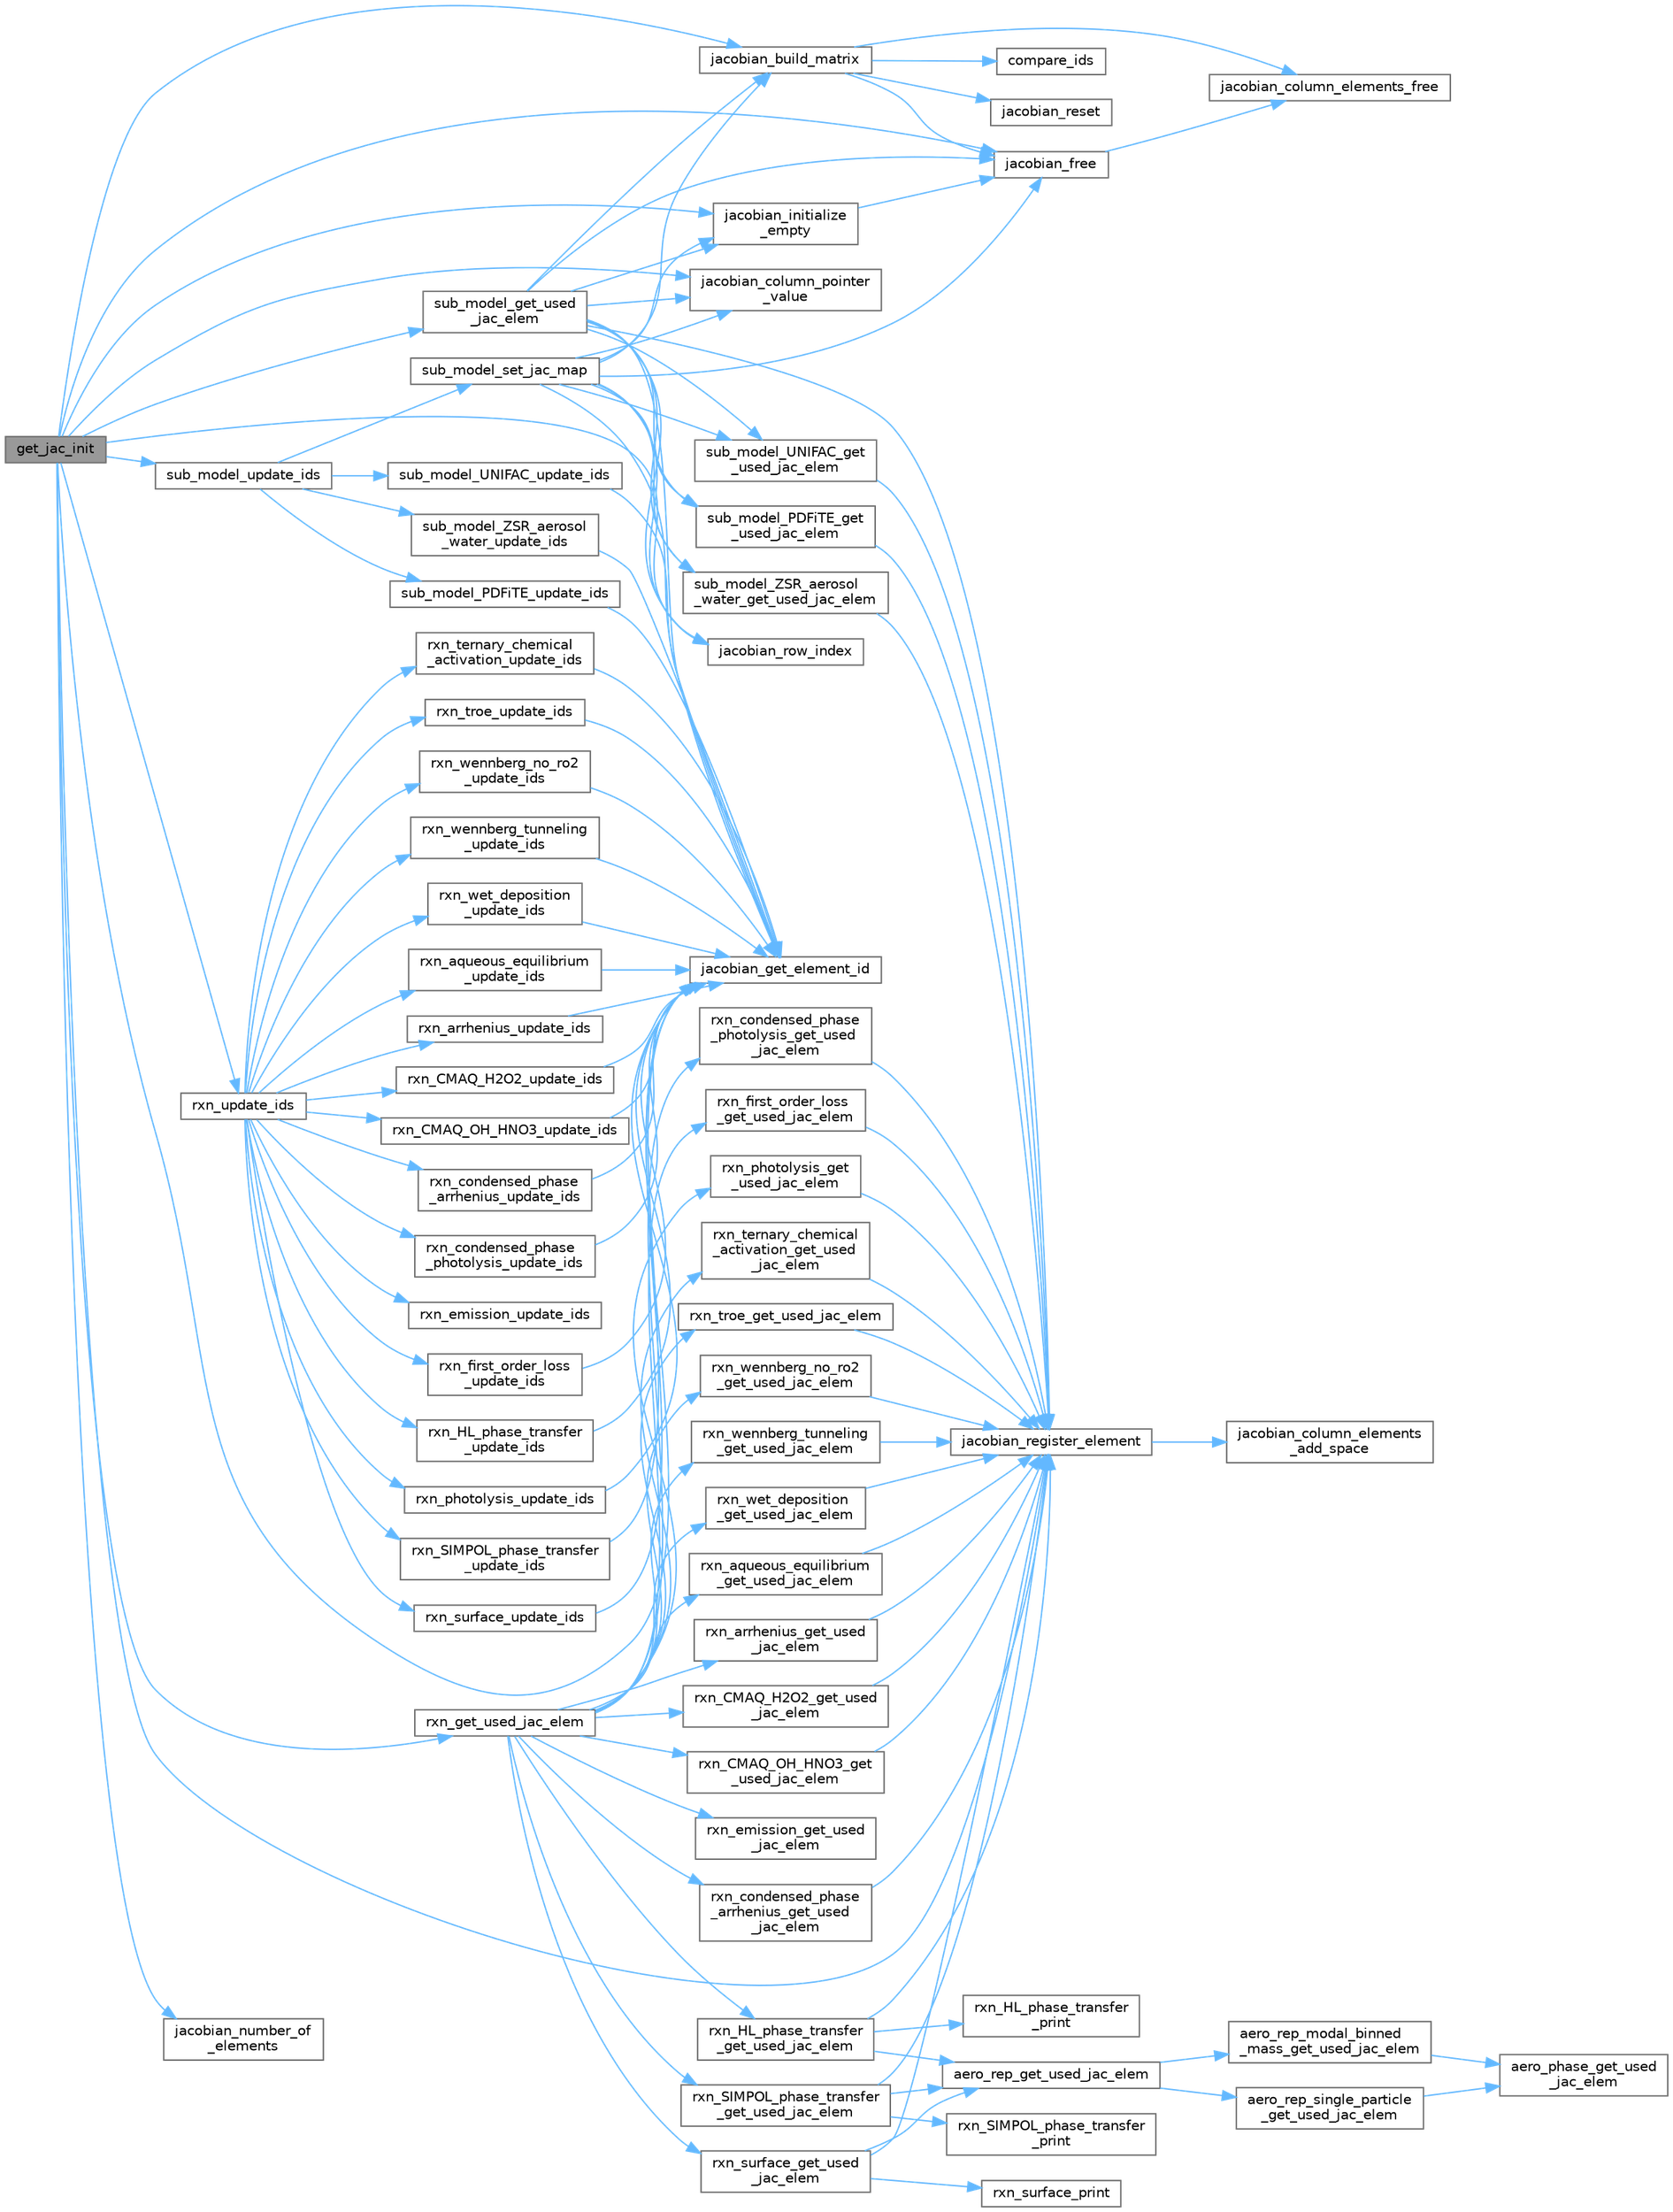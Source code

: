 digraph "get_jac_init"
{
 // LATEX_PDF_SIZE
  bgcolor="transparent";
  edge [fontname=Helvetica,fontsize=10,labelfontname=Helvetica,labelfontsize=10];
  node [fontname=Helvetica,fontsize=10,shape=box,height=0.2,width=0.4];
  rankdir="LR";
  Node1 [label="get_jac_init",height=0.2,width=0.4,color="gray40", fillcolor="grey60", style="filled", fontcolor="black",tooltip="Try to improve guesses of y sent to the linear solver."];
  Node1 -> Node2 [color="steelblue1",style="solid"];
  Node2 [label="jacobian_build_matrix",height=0.2,width=0.4,color="grey40", fillcolor="white", style="filled",URL="$_jacobian_8c.html#a2e954524b21f4e097996b2dc0d3cf999",tooltip="Builds the sparse matrix with the registered elements."];
  Node2 -> Node3 [color="steelblue1",style="solid"];
  Node3 [label="compare_ids",height=0.2,width=0.4,color="grey40", fillcolor="white", style="filled",URL="$_jacobian_8c.html#a87200e2cb129a2b8d8436848760f63d5",tooltip=" "];
  Node2 -> Node4 [color="steelblue1",style="solid"];
  Node4 [label="jacobian_column_elements_free",height=0.2,width=0.4,color="grey40", fillcolor="white", style="filled",URL="$_jacobian_8c.html#a7bc2fe67ae132c04bf45e69934e6be1f",tooltip="Free memory associated with a JacobianColumnElements."];
  Node2 -> Node5 [color="steelblue1",style="solid"];
  Node5 [label="jacobian_free",height=0.2,width=0.4,color="grey40", fillcolor="white", style="filled",URL="$_jacobian_8c.html#a0c0108de18ada97dc46782f7223ceef8",tooltip="Free memory associated with a Jacobian."];
  Node5 -> Node4 [color="steelblue1",style="solid"];
  Node2 -> Node6 [color="steelblue1",style="solid"];
  Node6 [label="jacobian_reset",height=0.2,width=0.4,color="grey40", fillcolor="white", style="filled",URL="$_jacobian_8c.html#a9b50b1fb83f669391bf76726b9c81ead",tooltip="Reset the Jacobian."];
  Node1 -> Node7 [color="steelblue1",style="solid"];
  Node7 [label="jacobian_column_pointer\l_value",height=0.2,width=0.4,color="grey40", fillcolor="white", style="filled",URL="$_jacobian_8c.html#a0a9b073f122e923fe6bad96d0611a4ac",tooltip="Returns the value of a column pointer."];
  Node1 -> Node5 [color="steelblue1",style="solid"];
  Node1 -> Node8 [color="steelblue1",style="solid"];
  Node8 [label="jacobian_get_element_id",height=0.2,width=0.4,color="grey40", fillcolor="white", style="filled",URL="$_jacobian_8c.html#a7b43d5884ec62826389d6d739b7f25eb",tooltip="Get an element id in the Jacobian data arrays."];
  Node1 -> Node9 [color="steelblue1",style="solid"];
  Node9 [label="jacobian_initialize\l_empty",height=0.2,width=0.4,color="grey40", fillcolor="white", style="filled",URL="$_jacobian_8c.html#a3ea16d25b8523ab15b3f505fe00e2ed2",tooltip="Initialize the Jacobian."];
  Node9 -> Node5 [color="steelblue1",style="solid"];
  Node1 -> Node10 [color="steelblue1",style="solid"];
  Node10 [label="jacobian_number_of\l_elements",height=0.2,width=0.4,color="grey40", fillcolor="white", style="filled",URL="$_jacobian_8c.html#a797c57a02151acb880fba00b8afc57a3",tooltip="Returns the number of elements in the Jacobian."];
  Node1 -> Node11 [color="steelblue1",style="solid"];
  Node11 [label="jacobian_register_element",height=0.2,width=0.4,color="grey40", fillcolor="white", style="filled",URL="$_jacobian_8c.html#aac51ac6b1cf239a84899308dab229441",tooltip="Adds an element to the sparse matrix."];
  Node11 -> Node12 [color="steelblue1",style="solid"];
  Node12 [label="jacobian_column_elements\l_add_space",height=0.2,width=0.4,color="grey40", fillcolor="white", style="filled",URL="$_jacobian_8c.html#ad9cda15d66705739c9d7bdf63c4636a3",tooltip=" "];
  Node1 -> Node13 [color="steelblue1",style="solid"];
  Node13 [label="jacobian_row_index",height=0.2,width=0.4,color="grey40", fillcolor="white", style="filled",URL="$_jacobian_8c.html#ae72fb841b0dd527b9e463e7ce208d856",tooltip="Returns the row for a given Jacobian element."];
  Node1 -> Node14 [color="steelblue1",style="solid"];
  Node14 [label="rxn_get_used_jac_elem",height=0.2,width=0.4,color="grey40", fillcolor="white", style="filled",URL="$rxn__solver_8c.html#a6816597d1e59964f558cfc82b004549e",tooltip="Get the Jacobian elements used by a particular reaction."];
  Node14 -> Node15 [color="steelblue1",style="solid"];
  Node15 [label="rxn_aqueous_equilibrium\l_get_used_jac_elem",height=0.2,width=0.4,color="grey40", fillcolor="white", style="filled",URL="$rxn__aqueous__equilibrium_8c.html#aba2b7971289b789830bb3986d8c26143",tooltip="Flag Jacobian elements used by this reaction."];
  Node15 -> Node11 [color="steelblue1",style="solid"];
  Node14 -> Node16 [color="steelblue1",style="solid"];
  Node16 [label="rxn_arrhenius_get_used\l_jac_elem",height=0.2,width=0.4,color="grey40", fillcolor="white", style="filled",URL="$rxn__arrhenius_8c.html#a7f830056ddb14553c6c27e13895a27a1",tooltip="Flag Jacobian elements used by this reaction."];
  Node16 -> Node11 [color="steelblue1",style="solid"];
  Node14 -> Node17 [color="steelblue1",style="solid"];
  Node17 [label="rxn_CMAQ_H2O2_get_used\l_jac_elem",height=0.2,width=0.4,color="grey40", fillcolor="white", style="filled",URL="$rxn___c_m_a_q___h2_o2_8c.html#aaf19aa3c701ef961a31fa085f3a95b68",tooltip="Flag Jacobian elements used by this reaction."];
  Node17 -> Node11 [color="steelblue1",style="solid"];
  Node14 -> Node18 [color="steelblue1",style="solid"];
  Node18 [label="rxn_CMAQ_OH_HNO3_get\l_used_jac_elem",height=0.2,width=0.4,color="grey40", fillcolor="white", style="filled",URL="$rxn___c_m_a_q___o_h___h_n_o3_8c.html#ab0f2f55a3403589173d1d9dae525adb6",tooltip="Flag Jacobian elements used by this reaction."];
  Node18 -> Node11 [color="steelblue1",style="solid"];
  Node14 -> Node19 [color="steelblue1",style="solid"];
  Node19 [label="rxn_condensed_phase\l_arrhenius_get_used\l_jac_elem",height=0.2,width=0.4,color="grey40", fillcolor="white", style="filled",URL="$rxn__condensed__phase__arrhenius_8c.html#a5160c5060999537531f810c0651dd641",tooltip="Flag Jacobian elements used by this reaction."];
  Node19 -> Node11 [color="steelblue1",style="solid"];
  Node14 -> Node20 [color="steelblue1",style="solid"];
  Node20 [label="rxn_condensed_phase\l_photolysis_get_used\l_jac_elem",height=0.2,width=0.4,color="grey40", fillcolor="white", style="filled",URL="$rxn__condensed__phase__photolysis_8c.html#a84c0567001266ea44726aba908ef7ad8",tooltip="Flag Jacobian elements used by this reaction."];
  Node20 -> Node11 [color="steelblue1",style="solid"];
  Node14 -> Node21 [color="steelblue1",style="solid"];
  Node21 [label="rxn_emission_get_used\l_jac_elem",height=0.2,width=0.4,color="grey40", fillcolor="white", style="filled",URL="$rxn__emission_8c.html#a0ef69ae99efa726d72f8502eb7d18406",tooltip="Flag Jacobian elements used by this reaction."];
  Node14 -> Node22 [color="steelblue1",style="solid"];
  Node22 [label="rxn_first_order_loss\l_get_used_jac_elem",height=0.2,width=0.4,color="grey40", fillcolor="white", style="filled",URL="$rxn__first__order__loss_8c.html#a73e9594a2ad684000b2cbef37ab6f195",tooltip="Flag Jacobian elements used by this reaction."];
  Node22 -> Node11 [color="steelblue1",style="solid"];
  Node14 -> Node23 [color="steelblue1",style="solid"];
  Node23 [label="rxn_HL_phase_transfer\l_get_used_jac_elem",height=0.2,width=0.4,color="grey40", fillcolor="white", style="filled",URL="$rxn___h_l__phase__transfer_8c.html#a6397153ebdffc297c0c43cb7dfb0e9ba",tooltip="Flag Jacobian elements used by this reaction."];
  Node23 -> Node24 [color="steelblue1",style="solid"];
  Node24 [label="aero_rep_get_used_jac_elem",height=0.2,width=0.4,color="grey40", fillcolor="white", style="filled",URL="$aero__rep__solver_8c.html#a020684f657e2d323f672bd5500ceae22",tooltip="Flag Jacobian elements used to calculated mass, volume, etc."];
  Node24 -> Node25 [color="steelblue1",style="solid"];
  Node25 [label="aero_rep_modal_binned\l_mass_get_used_jac_elem",height=0.2,width=0.4,color="grey40", fillcolor="white", style="filled",URL="$aero__rep__modal__binned__mass_8c.html#ac5a65892343b17ff334e280f4d6ae5f9",tooltip="Flag Jacobian elements used in calcualtions of mass and volume."];
  Node25 -> Node26 [color="steelblue1",style="solid"];
  Node26 [label="aero_phase_get_used\l_jac_elem",height=0.2,width=0.4,color="grey40", fillcolor="white", style="filled",URL="$aero__phase__solver_8c.html#a6e5ea770a313a6eebea53e86540dd510",tooltip="Flag Jacobian elements used in calculations of mass and volume."];
  Node24 -> Node27 [color="steelblue1",style="solid"];
  Node27 [label="aero_rep_single_particle\l_get_used_jac_elem",height=0.2,width=0.4,color="grey40", fillcolor="white", style="filled",URL="$aero__rep__single__particle_8c.html#a076423c54855479ccee0af37f2d9840a",tooltip="Flag Jacobian elements used in calcualtions of mass and volume."];
  Node27 -> Node26 [color="steelblue1",style="solid"];
  Node23 -> Node11 [color="steelblue1",style="solid"];
  Node23 -> Node28 [color="steelblue1",style="solid"];
  Node28 [label="rxn_HL_phase_transfer\l_print",height=0.2,width=0.4,color="grey40", fillcolor="white", style="filled",URL="$rxn___h_l__phase__transfer_8c.html#a23271841c897d7d4047b73e4fbc0e748",tooltip="Print the Phase Transfer reaction parameters."];
  Node14 -> Node29 [color="steelblue1",style="solid"];
  Node29 [label="rxn_photolysis_get\l_used_jac_elem",height=0.2,width=0.4,color="grey40", fillcolor="white", style="filled",URL="$rxn__photolysis_8c.html#ab3c375e49f672106491c96e4b4455745",tooltip="Flag Jacobian elements used by this reaction."];
  Node29 -> Node11 [color="steelblue1",style="solid"];
  Node14 -> Node30 [color="steelblue1",style="solid"];
  Node30 [label="rxn_SIMPOL_phase_transfer\l_get_used_jac_elem",height=0.2,width=0.4,color="grey40", fillcolor="white", style="filled",URL="$rxn___s_i_m_p_o_l__phase__transfer_8c.html#a1658944a83529b7d5e854920f235ed3b",tooltip="Flag Jacobian elements used by this reaction."];
  Node30 -> Node24 [color="steelblue1",style="solid"];
  Node30 -> Node11 [color="steelblue1",style="solid"];
  Node30 -> Node31 [color="steelblue1",style="solid"];
  Node31 [label="rxn_SIMPOL_phase_transfer\l_print",height=0.2,width=0.4,color="grey40", fillcolor="white", style="filled",URL="$rxn___s_i_m_p_o_l__phase__transfer_8c.html#a63043b44a2874c8fb87ab85a2497d0c2",tooltip="Print the Phase Transfer reaction parameters."];
  Node14 -> Node32 [color="steelblue1",style="solid"];
  Node32 [label="rxn_surface_get_used\l_jac_elem",height=0.2,width=0.4,color="grey40", fillcolor="white", style="filled",URL="$rxn__surface_8c.html#a172e0e483115d10f868a1a68f7a664da",tooltip="Flag Jacobian elements used by this reaction."];
  Node32 -> Node24 [color="steelblue1",style="solid"];
  Node32 -> Node11 [color="steelblue1",style="solid"];
  Node32 -> Node33 [color="steelblue1",style="solid"];
  Node33 [label="rxn_surface_print",height=0.2,width=0.4,color="grey40", fillcolor="white", style="filled",URL="$rxn__surface_8c.html#af4d5ba66d45ee435e1451b44eda87370",tooltip="Print the surface reaction parameters."];
  Node14 -> Node34 [color="steelblue1",style="solid"];
  Node34 [label="rxn_ternary_chemical\l_activation_get_used\l_jac_elem",height=0.2,width=0.4,color="grey40", fillcolor="white", style="filled",URL="$rxn__ternary__chemical__activation_8c.html#a75c51d913c5d68b833f8fe7f0c078870",tooltip="Flag Jacobian elements used by this reaction."];
  Node34 -> Node11 [color="steelblue1",style="solid"];
  Node14 -> Node35 [color="steelblue1",style="solid"];
  Node35 [label="rxn_troe_get_used_jac_elem",height=0.2,width=0.4,color="grey40", fillcolor="white", style="filled",URL="$rxn__troe_8c.html#a8d762626ae8950f250d052a06e996db3",tooltip="Flag Jacobian elements used by this reaction."];
  Node35 -> Node11 [color="steelblue1",style="solid"];
  Node14 -> Node36 [color="steelblue1",style="solid"];
  Node36 [label="rxn_wennberg_no_ro2\l_get_used_jac_elem",height=0.2,width=0.4,color="grey40", fillcolor="white", style="filled",URL="$rxn__wennberg__no__ro2_8c.html#aa0313faf4bb8c560811072042700aafa",tooltip="Flag Jacobian elements used by this reaction."];
  Node36 -> Node11 [color="steelblue1",style="solid"];
  Node14 -> Node37 [color="steelblue1",style="solid"];
  Node37 [label="rxn_wennberg_tunneling\l_get_used_jac_elem",height=0.2,width=0.4,color="grey40", fillcolor="white", style="filled",URL="$rxn__wennberg__tunneling_8c.html#aee637cf278edc46b8d6835d5ba00947e",tooltip="Flag Jacobian elements used by this reaction."];
  Node37 -> Node11 [color="steelblue1",style="solid"];
  Node14 -> Node38 [color="steelblue1",style="solid"];
  Node38 [label="rxn_wet_deposition\l_get_used_jac_elem",height=0.2,width=0.4,color="grey40", fillcolor="white", style="filled",URL="$rxn__wet__deposition_8c.html#a083ddf02453025334ced6c65d78d60e1",tooltip="Flag Jacobian elements used by this reaction."];
  Node38 -> Node11 [color="steelblue1",style="solid"];
  Node1 -> Node39 [color="steelblue1",style="solid"];
  Node39 [label="rxn_update_ids",height=0.2,width=0.4,color="grey40", fillcolor="white", style="filled",URL="$rxn__solver_8c.html#a04e1414725ffbbb0b16fca416d826c1d",tooltip="Update the time derivative and Jacobian array ids."];
  Node39 -> Node40 [color="steelblue1",style="solid"];
  Node40 [label="rxn_aqueous_equilibrium\l_update_ids",height=0.2,width=0.4,color="grey40", fillcolor="white", style="filled",URL="$rxn__aqueous__equilibrium_8c.html#af61bf85579cdea2f2c8ee0ea4fd8a96d",tooltip="Update the time derivative and Jacbobian array indices."];
  Node40 -> Node8 [color="steelblue1",style="solid"];
  Node39 -> Node41 [color="steelblue1",style="solid"];
  Node41 [label="rxn_arrhenius_update_ids",height=0.2,width=0.4,color="grey40", fillcolor="white", style="filled",URL="$rxn__arrhenius_8c.html#a7fe41e1fef6917179eadba8adc9d1bae",tooltip="Update the time derivative and Jacbobian array indices."];
  Node41 -> Node8 [color="steelblue1",style="solid"];
  Node39 -> Node42 [color="steelblue1",style="solid"];
  Node42 [label="rxn_CMAQ_H2O2_update_ids",height=0.2,width=0.4,color="grey40", fillcolor="white", style="filled",URL="$rxn___c_m_a_q___h2_o2_8c.html#a0126b0de107f5aac11387864f2523387",tooltip="Update the time derivative and Jacbobian array indices."];
  Node42 -> Node8 [color="steelblue1",style="solid"];
  Node39 -> Node43 [color="steelblue1",style="solid"];
  Node43 [label="rxn_CMAQ_OH_HNO3_update_ids",height=0.2,width=0.4,color="grey40", fillcolor="white", style="filled",URL="$rxn___c_m_a_q___o_h___h_n_o3_8c.html#ae50a551894469a76ff44e469f5d116d8",tooltip="Update the time derivative and Jacbobian array indices."];
  Node43 -> Node8 [color="steelblue1",style="solid"];
  Node39 -> Node44 [color="steelblue1",style="solid"];
  Node44 [label="rxn_condensed_phase\l_arrhenius_update_ids",height=0.2,width=0.4,color="grey40", fillcolor="white", style="filled",URL="$rxn__condensed__phase__arrhenius_8c.html#ab83f8527d3603f1aab12d721d33eb214",tooltip="Update the time derivative and Jacbobian array indices."];
  Node44 -> Node8 [color="steelblue1",style="solid"];
  Node39 -> Node45 [color="steelblue1",style="solid"];
  Node45 [label="rxn_condensed_phase\l_photolysis_update_ids",height=0.2,width=0.4,color="grey40", fillcolor="white", style="filled",URL="$rxn__condensed__phase__photolysis_8c.html#aa418e878e03cc2a119b01b2e6d9f0556",tooltip="Update the time derivative and Jacbobian array indices."];
  Node45 -> Node8 [color="steelblue1",style="solid"];
  Node39 -> Node46 [color="steelblue1",style="solid"];
  Node46 [label="rxn_emission_update_ids",height=0.2,width=0.4,color="grey40", fillcolor="white", style="filled",URL="$rxn__emission_8c.html#a1409402244e73476c40d3027defb9b21",tooltip="Update the time derivative and Jacbobian array indices."];
  Node39 -> Node47 [color="steelblue1",style="solid"];
  Node47 [label="rxn_first_order_loss\l_update_ids",height=0.2,width=0.4,color="grey40", fillcolor="white", style="filled",URL="$rxn__first__order__loss_8c.html#ae3eced0147f7ef45e55762930c86bf56",tooltip="Update the time derivative and Jacbobian array indices."];
  Node47 -> Node8 [color="steelblue1",style="solid"];
  Node39 -> Node48 [color="steelblue1",style="solid"];
  Node48 [label="rxn_HL_phase_transfer\l_update_ids",height=0.2,width=0.4,color="grey40", fillcolor="white", style="filled",URL="$rxn___h_l__phase__transfer_8c.html#a87cbf996d29d4ab5cf38c3cc0cea6427",tooltip="Update the time derivative and Jacbobian array indices."];
  Node48 -> Node8 [color="steelblue1",style="solid"];
  Node39 -> Node49 [color="steelblue1",style="solid"];
  Node49 [label="rxn_photolysis_update_ids",height=0.2,width=0.4,color="grey40", fillcolor="white", style="filled",URL="$rxn__photolysis_8c.html#af81c275e7f6f9ebe2a244235d0f6fd77",tooltip="Update the time derivative and Jacbobian array indices."];
  Node49 -> Node8 [color="steelblue1",style="solid"];
  Node39 -> Node50 [color="steelblue1",style="solid"];
  Node50 [label="rxn_SIMPOL_phase_transfer\l_update_ids",height=0.2,width=0.4,color="grey40", fillcolor="white", style="filled",URL="$rxn___s_i_m_p_o_l__phase__transfer_8c.html#abe640b69520d723afc79fdac91714f06",tooltip="Update the time derivative and Jacbobian array indices."];
  Node50 -> Node8 [color="steelblue1",style="solid"];
  Node39 -> Node51 [color="steelblue1",style="solid"];
  Node51 [label="rxn_surface_update_ids",height=0.2,width=0.4,color="grey40", fillcolor="white", style="filled",URL="$rxn__surface_8c.html#a61c79d96744201b051a10a6b891a7ea9",tooltip="Update the time derivative and Jacbobian array indices."];
  Node51 -> Node8 [color="steelblue1",style="solid"];
  Node39 -> Node52 [color="steelblue1",style="solid"];
  Node52 [label="rxn_ternary_chemical\l_activation_update_ids",height=0.2,width=0.4,color="grey40", fillcolor="white", style="filled",URL="$rxn__ternary__chemical__activation_8c.html#a8f0167f1dcf9c3621f4f211b674b4698",tooltip="Update the time derivative and Jacbobian array indices."];
  Node52 -> Node8 [color="steelblue1",style="solid"];
  Node39 -> Node53 [color="steelblue1",style="solid"];
  Node53 [label="rxn_troe_update_ids",height=0.2,width=0.4,color="grey40", fillcolor="white", style="filled",URL="$rxn__troe_8c.html#ab035a7b5e3990e133d055b13cbd74a08",tooltip="Update the time derivative and Jacbobian array indices."];
  Node53 -> Node8 [color="steelblue1",style="solid"];
  Node39 -> Node54 [color="steelblue1",style="solid"];
  Node54 [label="rxn_wennberg_no_ro2\l_update_ids",height=0.2,width=0.4,color="grey40", fillcolor="white", style="filled",URL="$rxn__wennberg__no__ro2_8c.html#ac00a498c0e68bb445a5ca2cba0c17d32",tooltip="Update the time derivative and Jacbobian array indices."];
  Node54 -> Node8 [color="steelblue1",style="solid"];
  Node39 -> Node55 [color="steelblue1",style="solid"];
  Node55 [label="rxn_wennberg_tunneling\l_update_ids",height=0.2,width=0.4,color="grey40", fillcolor="white", style="filled",URL="$rxn__wennberg__tunneling_8c.html#a5ba7b78cf14b1666503736ae442912a9",tooltip="Update the time derivative and Jacbobian array indices."];
  Node55 -> Node8 [color="steelblue1",style="solid"];
  Node39 -> Node56 [color="steelblue1",style="solid"];
  Node56 [label="rxn_wet_deposition\l_update_ids",height=0.2,width=0.4,color="grey40", fillcolor="white", style="filled",URL="$rxn__wet__deposition_8c.html#a544634ece257f580b822e9851e37b73d",tooltip="Update the time derivative and Jacbobian array indices."];
  Node56 -> Node8 [color="steelblue1",style="solid"];
  Node1 -> Node57 [color="steelblue1",style="solid"];
  Node57 [label="sub_model_get_used\l_jac_elem",height=0.2,width=0.4,color="grey40", fillcolor="white", style="filled",URL="$sub__model__solver_8c.html#a4b1d9807c5fc6b0f2129eb420fa191ad",tooltip="Get the Jacobian elements used by a particular sub model."];
  Node57 -> Node2 [color="steelblue1",style="solid"];
  Node57 -> Node7 [color="steelblue1",style="solid"];
  Node57 -> Node5 [color="steelblue1",style="solid"];
  Node57 -> Node8 [color="steelblue1",style="solid"];
  Node57 -> Node9 [color="steelblue1",style="solid"];
  Node57 -> Node11 [color="steelblue1",style="solid"];
  Node57 -> Node13 [color="steelblue1",style="solid"];
  Node57 -> Node58 [color="steelblue1",style="solid"];
  Node58 [label="sub_model_PDFiTE_get\l_used_jac_elem",height=0.2,width=0.4,color="grey40", fillcolor="white", style="filled",URL="$sub__model___p_d_fi_t_e_8c.html#a1c3598c177755e3ca9d3bde1ace7c0e0",tooltip="Flag Jacobian elements used by this sub model."];
  Node58 -> Node11 [color="steelblue1",style="solid"];
  Node57 -> Node59 [color="steelblue1",style="solid"];
  Node59 [label="sub_model_UNIFAC_get\l_used_jac_elem",height=0.2,width=0.4,color="grey40", fillcolor="white", style="filled",URL="$sub__model___u_n_i_f_a_c_8c.html#a6895ac51f6122ce830f30d8b1f09d052",tooltip="Get the Jacobian elements used for a particular row of the matrix."];
  Node59 -> Node11 [color="steelblue1",style="solid"];
  Node57 -> Node60 [color="steelblue1",style="solid"];
  Node60 [label="sub_model_ZSR_aerosol\l_water_get_used_jac_elem",height=0.2,width=0.4,color="grey40", fillcolor="white", style="filled",URL="$sub__model___z_s_r__aerosol__water_8c.html#a0c47a7f4b91fa19f71a1a69237a6754e",tooltip="Flag Jacobian elements used by this sub model."];
  Node60 -> Node11 [color="steelblue1",style="solid"];
  Node1 -> Node61 [color="steelblue1",style="solid"];
  Node61 [label="sub_model_update_ids",height=0.2,width=0.4,color="grey40", fillcolor="white", style="filled",URL="$sub__model__solver_8c.html#a38ebe393b32d9f9ac185b12801c69e17",tooltip="Update the time derivative and Jacobian array ids."];
  Node61 -> Node62 [color="steelblue1",style="solid"];
  Node62 [label="sub_model_PDFiTE_update_ids",height=0.2,width=0.4,color="grey40", fillcolor="white", style="filled",URL="$sub__model___p_d_fi_t_e_8c.html#ad0578f51652ce992842c2e65c8d84e55",tooltip="Update the time derivative and Jacbobian array indices."];
  Node62 -> Node8 [color="steelblue1",style="solid"];
  Node61 -> Node63 [color="steelblue1",style="solid"];
  Node63 [label="sub_model_set_jac_map",height=0.2,width=0.4,color="grey40", fillcolor="white", style="filled",URL="$sub__model__solver_8c.html#a61bf1cc1ad435b59182e1db138cc1b53",tooltip="Set the map for sub-model interdependence."];
  Node63 -> Node2 [color="steelblue1",style="solid"];
  Node63 -> Node7 [color="steelblue1",style="solid"];
  Node63 -> Node5 [color="steelblue1",style="solid"];
  Node63 -> Node8 [color="steelblue1",style="solid"];
  Node63 -> Node9 [color="steelblue1",style="solid"];
  Node63 -> Node13 [color="steelblue1",style="solid"];
  Node63 -> Node58 [color="steelblue1",style="solid"];
  Node63 -> Node59 [color="steelblue1",style="solid"];
  Node63 -> Node60 [color="steelblue1",style="solid"];
  Node61 -> Node64 [color="steelblue1",style="solid"];
  Node64 [label="sub_model_UNIFAC_update_ids",height=0.2,width=0.4,color="grey40", fillcolor="white", style="filled",URL="$sub__model___u_n_i_f_a_c_8c.html#a2674d98846a9c4933d56156ec1f0deb5",tooltip="Update stored ids for elements used within a row of the Jacobian matrix."];
  Node64 -> Node8 [color="steelblue1",style="solid"];
  Node61 -> Node65 [color="steelblue1",style="solid"];
  Node65 [label="sub_model_ZSR_aerosol\l_water_update_ids",height=0.2,width=0.4,color="grey40", fillcolor="white", style="filled",URL="$sub__model___z_s_r__aerosol__water_8c.html#af42c83e6bae3321e17f4bf21620e36ed",tooltip="Update the time derivative and Jacbobian array indices."];
  Node65 -> Node8 [color="steelblue1",style="solid"];
}

